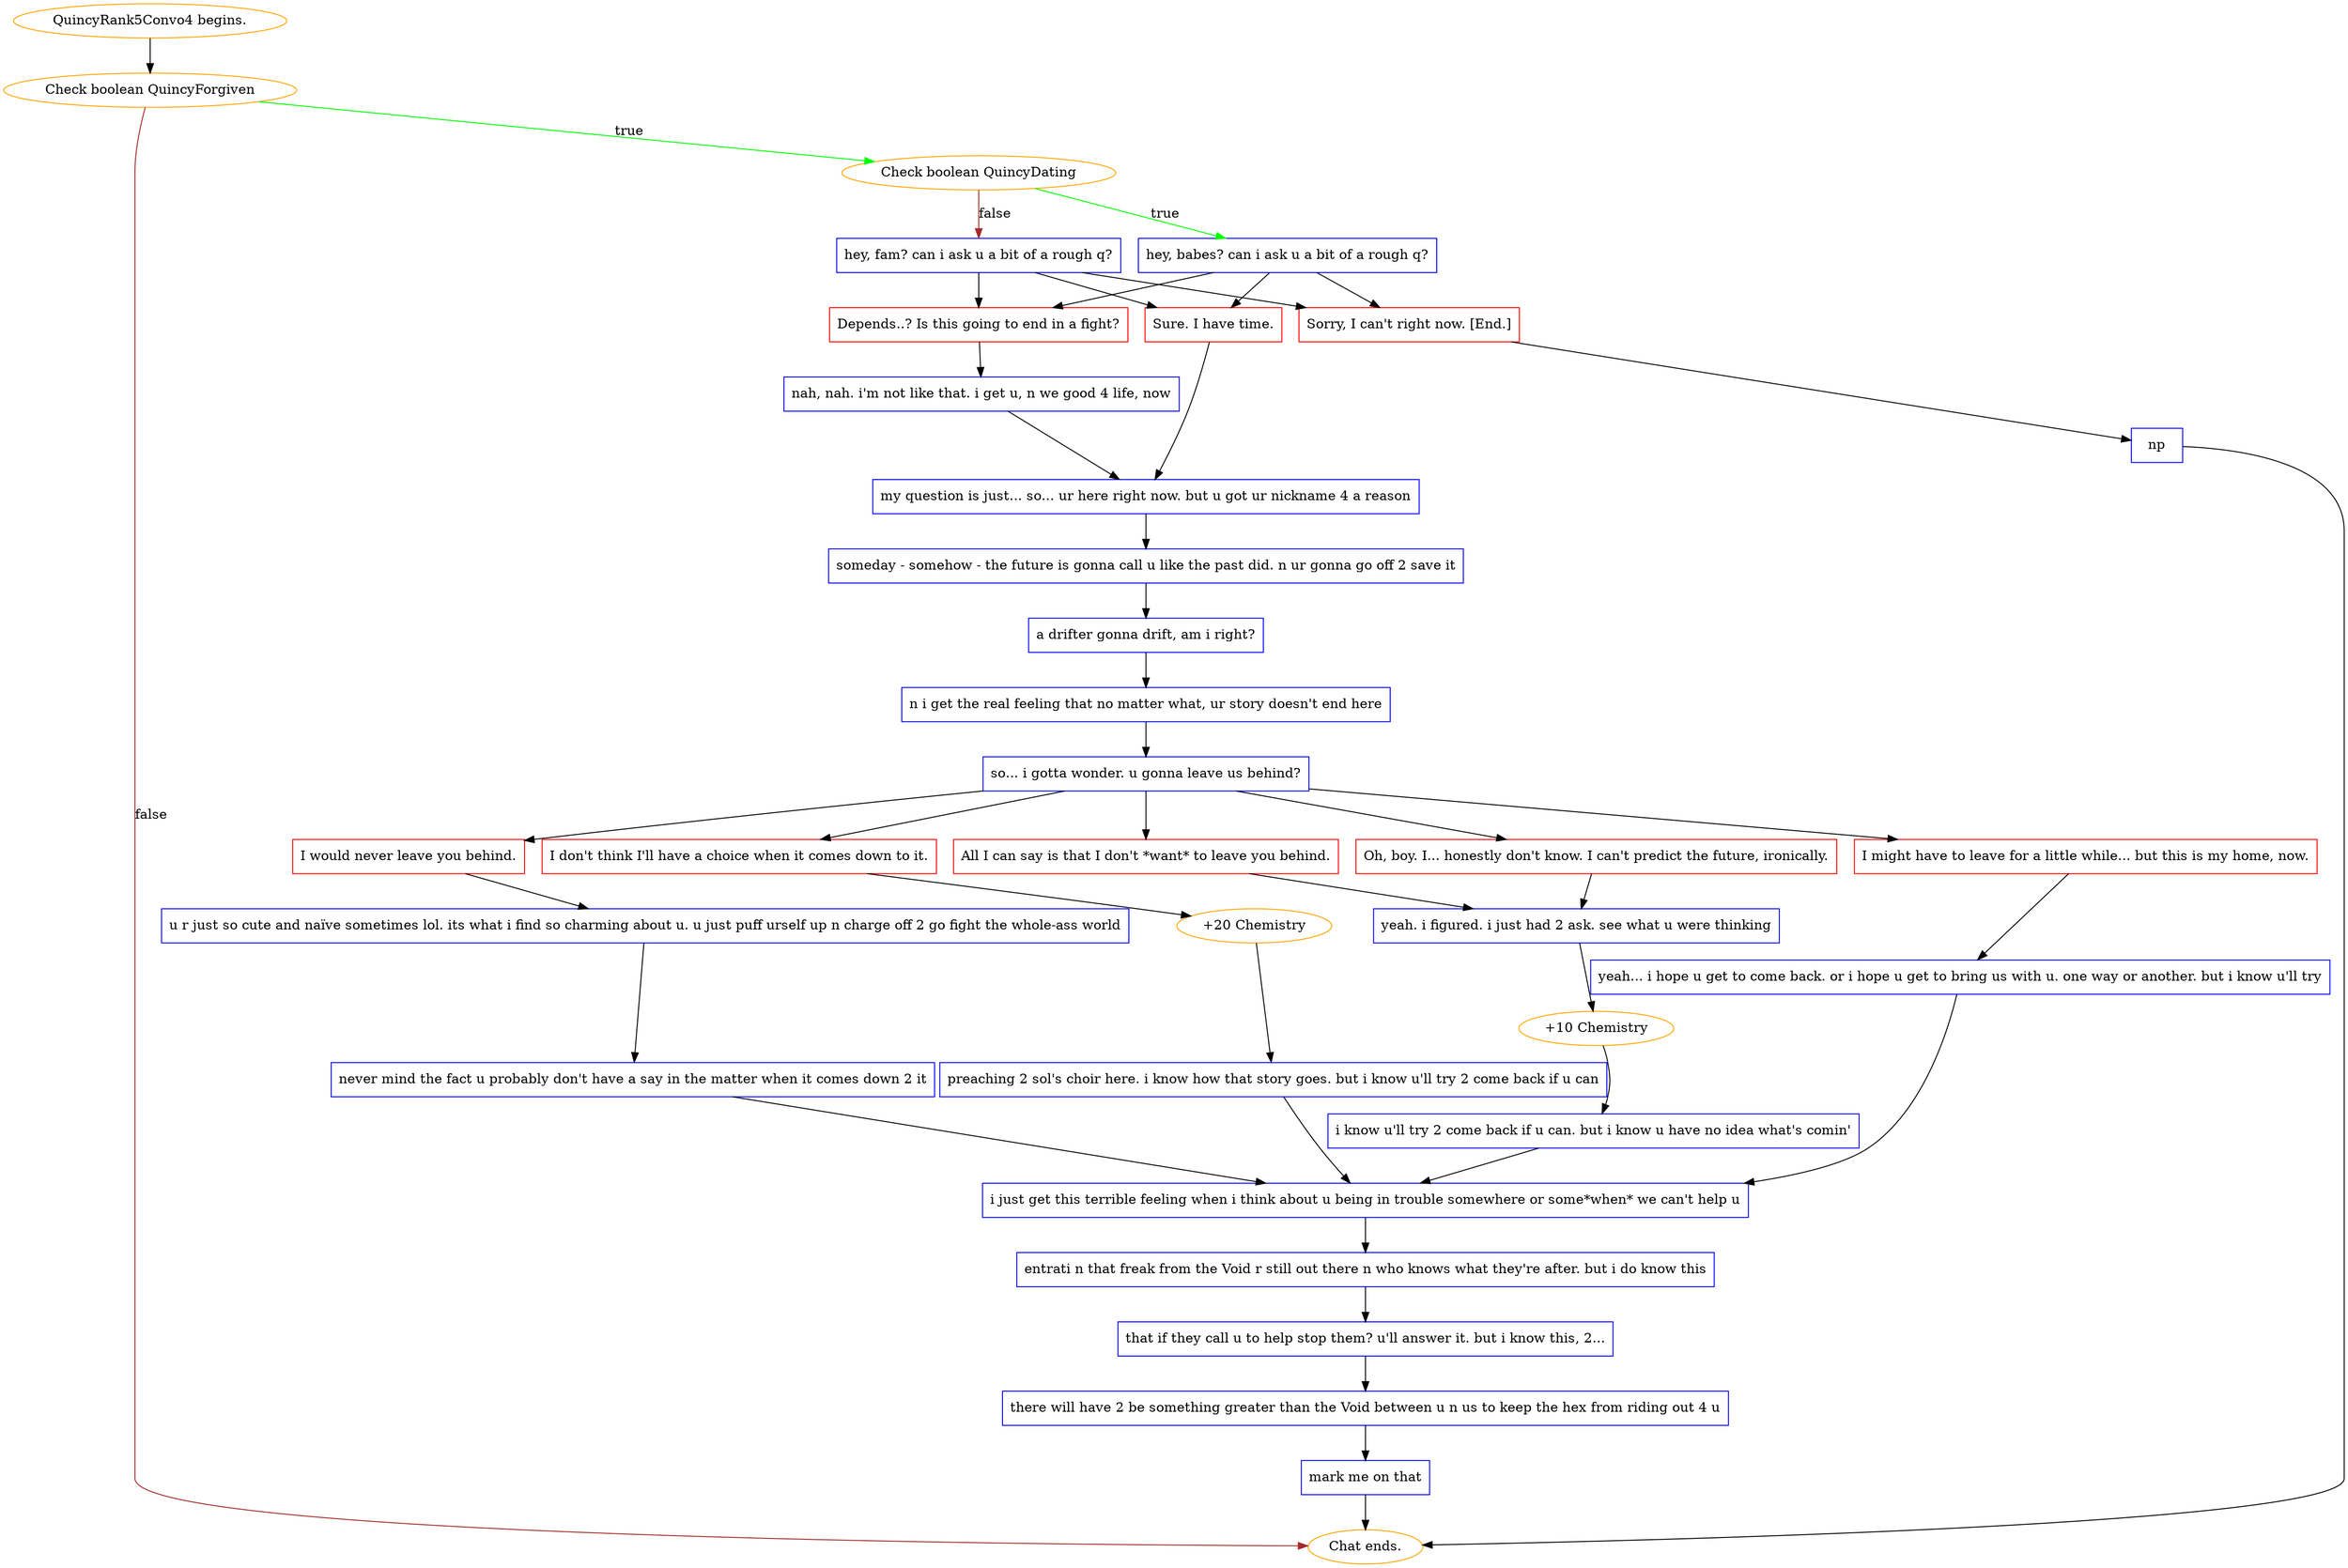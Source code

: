digraph {
	"QuincyRank5Convo4 begins." [color=orange];
		"QuincyRank5Convo4 begins." -> j3682081283;
	j3682081283 [label="Check boolean QuincyForgiven",color=orange];
		j3682081283 -> j3034684252 [label=true,color=green];
		j3682081283 -> "Chat ends." [label=false,color=brown];
	j3034684252 [label="Check boolean QuincyDating",color=orange];
		j3034684252 -> j2636102494 [label=true,color=green];
		j3034684252 -> j3751116903 [label=false,color=brown];
	"Chat ends." [color=orange];
	j2636102494 [label="hey, babes? can i ask u a bit of a rough q?",shape=box,color=blue];
		j2636102494 -> j2756658013;
		j2636102494 -> j555461125;
		j2636102494 -> j2212606003;
	j3751116903 [label="hey, fam? can i ask u a bit of a rough q?",shape=box,color=blue];
		j3751116903 -> j2756658013;
		j3751116903 -> j555461125;
		j3751116903 -> j2212606003;
	j2756658013 [label="Depends..? Is this going to end in a fight?",shape=box,color=red];
		j2756658013 -> j118963959;
	j555461125 [label="Sure. I have time.",shape=box,color=red];
		j555461125 -> j3939952070;
	j2212606003 [label="Sorry, I can't right now. [End.]",shape=box,color=red];
		j2212606003 -> j2591297677;
	j118963959 [label="nah, nah. i'm not like that. i get u, n we good 4 life, now",shape=box,color=blue];
		j118963959 -> j3939952070;
	j3939952070 [label="my question is just... so... ur here right now. but u got ur nickname 4 a reason",shape=box,color=blue];
		j3939952070 -> j934861517;
	j2591297677 [label="np",shape=box,color=blue];
		j2591297677 -> "Chat ends.";
	j934861517 [label="someday - somehow - the future is gonna call u like the past did. n ur gonna go off 2 save it",shape=box,color=blue];
		j934861517 -> j472772114;
	j472772114 [label="a drifter gonna drift, am i right?",shape=box,color=blue];
		j472772114 -> j2519988984;
	j2519988984 [label="n i get the real feeling that no matter what, ur story doesn't end here",shape=box,color=blue];
		j2519988984 -> j1022129157;
	j1022129157 [label="so... i gotta wonder. u gonna leave us behind?",shape=box,color=blue];
		j1022129157 -> j873838120;
		j1022129157 -> j1653867730;
		j1022129157 -> j445189152;
		j1022129157 -> j2652175083;
		j1022129157 -> j2234947384;
	j873838120 [label="Oh, boy. I... honestly don't know. I can't predict the future, ironically.",shape=box,color=red];
		j873838120 -> j2389344211;
	j1653867730 [label="All I can say is that I don't *want* to leave you behind.",shape=box,color=red];
		j1653867730 -> j2389344211;
	j445189152 [label="I would never leave you behind.",shape=box,color=red];
		j445189152 -> j1710761019;
	j2652175083 [label="I might have to leave for a little while... but this is my home, now.",shape=box,color=red];
		j2652175083 -> j2616614105;
	j2234947384 [label="I don't think I'll have a choice when it comes down to it.",shape=box,color=red];
		j2234947384 -> j3218558864;
	j2389344211 [label="yeah. i figured. i just had 2 ask. see what u were thinking",shape=box,color=blue];
		j2389344211 -> j1800683757;
	j1710761019 [label="u r just so cute and naïve sometimes lol. its what i find so charming about u. u just puff urself up n charge off 2 go fight the whole-ass world",shape=box,color=blue];
		j1710761019 -> j2037352475;
	j2616614105 [label="yeah... i hope u get to come back. or i hope u get to bring us with u. one way or another. but i know u'll try",shape=box,color=blue];
		j2616614105 -> j2836658689;
	j3218558864 [label="+20 Chemistry",color=orange];
		j3218558864 -> j4170844811;
	j1800683757 [label="+10 Chemistry",color=orange];
		j1800683757 -> j4070743072;
	j2037352475 [label="never mind the fact u probably don't have a say in the matter when it comes down 2 it",shape=box,color=blue];
		j2037352475 -> j2836658689;
	j2836658689 [label="i just get this terrible feeling when i think about u being in trouble somewhere or some*when* we can't help u",shape=box,color=blue];
		j2836658689 -> j556102804;
	j4170844811 [label="preaching 2 sol's choir here. i know how that story goes. but i know u'll try 2 come back if u can",shape=box,color=blue];
		j4170844811 -> j2836658689;
	j4070743072 [label="i know u'll try 2 come back if u can. but i know u have no idea what's comin'",shape=box,color=blue];
		j4070743072 -> j2836658689;
	j556102804 [label="entrati n that freak from the Void r still out there n who knows what they're after. but i do know this",shape=box,color=blue];
		j556102804 -> j244292168;
	j244292168 [label="that if they call u to help stop them? u'll answer it. but i know this, 2...",shape=box,color=blue];
		j244292168 -> j3680901421;
	j3680901421 [label="there will have 2 be something greater than the Void between u n us to keep the hex from riding out 4 u",shape=box,color=blue];
		j3680901421 -> j549451527;
	j549451527 [label="mark me on that",shape=box,color=blue];
		j549451527 -> "Chat ends.";
}
